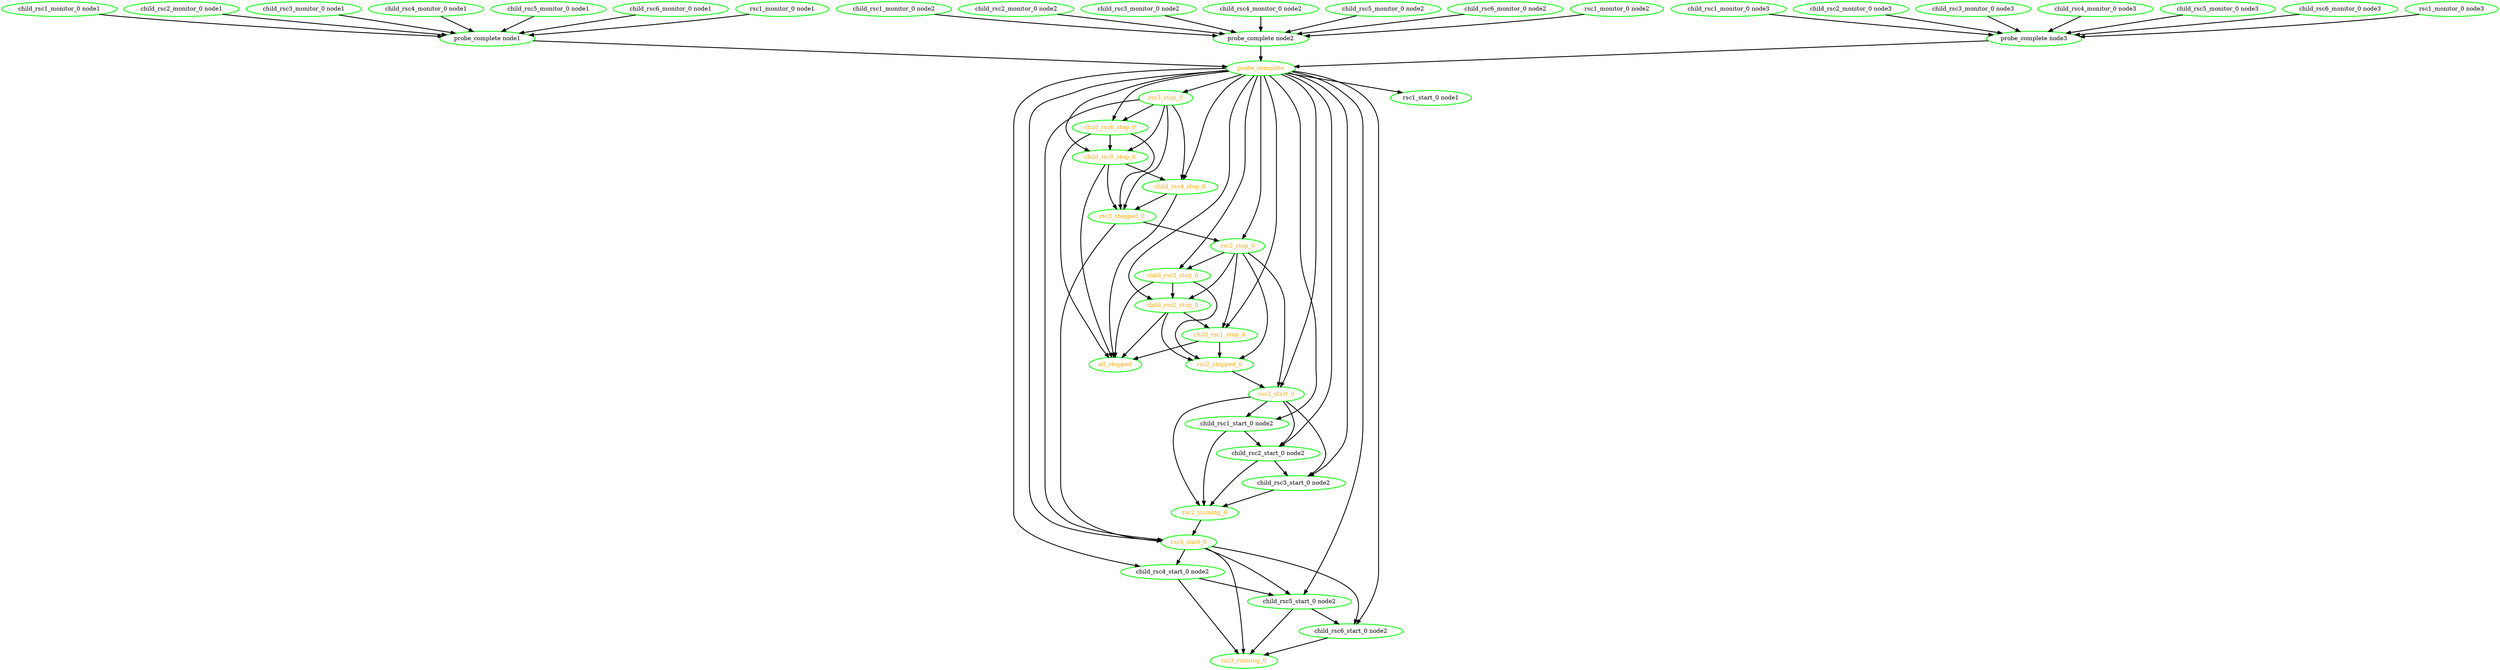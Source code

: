 digraph "g" {
"all_stopped" [ style=bold color="green" fontcolor="orange"  ]
"child_rsc1_monitor_0 node1" -> "probe_complete node1" [ style = bold]
"child_rsc1_monitor_0 node1" [ style=bold color="green" fontcolor="black"  ]
"child_rsc1_monitor_0 node2" -> "probe_complete node2" [ style = bold]
"child_rsc1_monitor_0 node2" [ style=bold color="green" fontcolor="black"  ]
"child_rsc1_monitor_0 node3" -> "probe_complete node3" [ style = bold]
"child_rsc1_monitor_0 node3" [ style=bold color="green" fontcolor="black"  ]
"child_rsc1_start_0 node2" -> "child_rsc2_start_0 node2" [ style = bold]
"child_rsc1_start_0 node2" -> "rsc2_running_0" [ style = bold]
"child_rsc1_start_0 node2" [ style=bold color="green" fontcolor="black"  ]
"child_rsc1_stop_0" -> "all_stopped" [ style = bold]
"child_rsc1_stop_0" -> "rsc2_stopped_0" [ style = bold]
"child_rsc1_stop_0" [ style=bold color="green" fontcolor="orange"  ]
"child_rsc2_monitor_0 node1" -> "probe_complete node1" [ style = bold]
"child_rsc2_monitor_0 node1" [ style=bold color="green" fontcolor="black"  ]
"child_rsc2_monitor_0 node2" -> "probe_complete node2" [ style = bold]
"child_rsc2_monitor_0 node2" [ style=bold color="green" fontcolor="black"  ]
"child_rsc2_monitor_0 node3" -> "probe_complete node3" [ style = bold]
"child_rsc2_monitor_0 node3" [ style=bold color="green" fontcolor="black"  ]
"child_rsc2_start_0 node2" -> "child_rsc3_start_0 node2" [ style = bold]
"child_rsc2_start_0 node2" -> "rsc2_running_0" [ style = bold]
"child_rsc2_start_0 node2" [ style=bold color="green" fontcolor="black"  ]
"child_rsc2_stop_0" -> "all_stopped" [ style = bold]
"child_rsc2_stop_0" -> "child_rsc1_stop_0" [ style = bold]
"child_rsc2_stop_0" -> "rsc2_stopped_0" [ style = bold]
"child_rsc2_stop_0" [ style=bold color="green" fontcolor="orange"  ]
"child_rsc3_monitor_0 node1" -> "probe_complete node1" [ style = bold]
"child_rsc3_monitor_0 node1" [ style=bold color="green" fontcolor="black"  ]
"child_rsc3_monitor_0 node2" -> "probe_complete node2" [ style = bold]
"child_rsc3_monitor_0 node2" [ style=bold color="green" fontcolor="black"  ]
"child_rsc3_monitor_0 node3" -> "probe_complete node3" [ style = bold]
"child_rsc3_monitor_0 node3" [ style=bold color="green" fontcolor="black"  ]
"child_rsc3_start_0 node2" -> "rsc2_running_0" [ style = bold]
"child_rsc3_start_0 node2" [ style=bold color="green" fontcolor="black"  ]
"child_rsc3_stop_0" -> "all_stopped" [ style = bold]
"child_rsc3_stop_0" -> "child_rsc2_stop_0" [ style = bold]
"child_rsc3_stop_0" -> "rsc2_stopped_0" [ style = bold]
"child_rsc3_stop_0" [ style=bold color="green" fontcolor="orange"  ]
"child_rsc4_monitor_0 node1" -> "probe_complete node1" [ style = bold]
"child_rsc4_monitor_0 node1" [ style=bold color="green" fontcolor="black"  ]
"child_rsc4_monitor_0 node2" -> "probe_complete node2" [ style = bold]
"child_rsc4_monitor_0 node2" [ style=bold color="green" fontcolor="black"  ]
"child_rsc4_monitor_0 node3" -> "probe_complete node3" [ style = bold]
"child_rsc4_monitor_0 node3" [ style=bold color="green" fontcolor="black"  ]
"child_rsc4_start_0 node2" -> "child_rsc5_start_0 node2" [ style = bold]
"child_rsc4_start_0 node2" -> "rsc3_running_0" [ style = bold]
"child_rsc4_start_0 node2" [ style=bold color="green" fontcolor="black"  ]
"child_rsc4_stop_0" -> "all_stopped" [ style = bold]
"child_rsc4_stop_0" -> "rsc3_stopped_0" [ style = bold]
"child_rsc4_stop_0" [ style=bold color="green" fontcolor="orange"  ]
"child_rsc5_monitor_0 node1" -> "probe_complete node1" [ style = bold]
"child_rsc5_monitor_0 node1" [ style=bold color="green" fontcolor="black"  ]
"child_rsc5_monitor_0 node2" -> "probe_complete node2" [ style = bold]
"child_rsc5_monitor_0 node2" [ style=bold color="green" fontcolor="black"  ]
"child_rsc5_monitor_0 node3" -> "probe_complete node3" [ style = bold]
"child_rsc5_monitor_0 node3" [ style=bold color="green" fontcolor="black"  ]
"child_rsc5_start_0 node2" -> "child_rsc6_start_0 node2" [ style = bold]
"child_rsc5_start_0 node2" -> "rsc3_running_0" [ style = bold]
"child_rsc5_start_0 node2" [ style=bold color="green" fontcolor="black"  ]
"child_rsc5_stop_0" -> "all_stopped" [ style = bold]
"child_rsc5_stop_0" -> "child_rsc4_stop_0" [ style = bold]
"child_rsc5_stop_0" -> "rsc3_stopped_0" [ style = bold]
"child_rsc5_stop_0" [ style=bold color="green" fontcolor="orange"  ]
"child_rsc6_monitor_0 node1" -> "probe_complete node1" [ style = bold]
"child_rsc6_monitor_0 node1" [ style=bold color="green" fontcolor="black"  ]
"child_rsc6_monitor_0 node2" -> "probe_complete node2" [ style = bold]
"child_rsc6_monitor_0 node2" [ style=bold color="green" fontcolor="black"  ]
"child_rsc6_monitor_0 node3" -> "probe_complete node3" [ style = bold]
"child_rsc6_monitor_0 node3" [ style=bold color="green" fontcolor="black"  ]
"child_rsc6_start_0 node2" -> "rsc3_running_0" [ style = bold]
"child_rsc6_start_0 node2" [ style=bold color="green" fontcolor="black"  ]
"child_rsc6_stop_0" -> "all_stopped" [ style = bold]
"child_rsc6_stop_0" -> "child_rsc5_stop_0" [ style = bold]
"child_rsc6_stop_0" -> "rsc3_stopped_0" [ style = bold]
"child_rsc6_stop_0" [ style=bold color="green" fontcolor="orange"  ]
"probe_complete node1" -> "probe_complete" [ style = bold]
"probe_complete node1" [ style=bold color="green" fontcolor="black"  ]
"probe_complete node2" -> "probe_complete" [ style = bold]
"probe_complete node2" [ style=bold color="green" fontcolor="black"  ]
"probe_complete node3" -> "probe_complete" [ style = bold]
"probe_complete node3" [ style=bold color="green" fontcolor="black"  ]
"probe_complete" -> "child_rsc1_start_0 node2" [ style = bold]
"probe_complete" -> "child_rsc1_stop_0" [ style = bold]
"probe_complete" -> "child_rsc2_start_0 node2" [ style = bold]
"probe_complete" -> "child_rsc2_stop_0" [ style = bold]
"probe_complete" -> "child_rsc3_start_0 node2" [ style = bold]
"probe_complete" -> "child_rsc3_stop_0" [ style = bold]
"probe_complete" -> "child_rsc4_start_0 node2" [ style = bold]
"probe_complete" -> "child_rsc4_stop_0" [ style = bold]
"probe_complete" -> "child_rsc5_start_0 node2" [ style = bold]
"probe_complete" -> "child_rsc5_stop_0" [ style = bold]
"probe_complete" -> "child_rsc6_start_0 node2" [ style = bold]
"probe_complete" -> "child_rsc6_stop_0" [ style = bold]
"probe_complete" -> "rsc1_start_0 node1" [ style = bold]
"probe_complete" -> "rsc2_start_0" [ style = bold]
"probe_complete" -> "rsc2_stop_0" [ style = bold]
"probe_complete" -> "rsc3_start_0" [ style = bold]
"probe_complete" -> "rsc3_stop_0" [ style = bold]
"probe_complete" [ style=bold color="green" fontcolor="orange"  ]
"rsc1_monitor_0 node1" -> "probe_complete node1" [ style = bold]
"rsc1_monitor_0 node1" [ style=bold color="green" fontcolor="black"  ]
"rsc1_monitor_0 node2" -> "probe_complete node2" [ style = bold]
"rsc1_monitor_0 node2" [ style=bold color="green" fontcolor="black"  ]
"rsc1_monitor_0 node3" -> "probe_complete node3" [ style = bold]
"rsc1_monitor_0 node3" [ style=bold color="green" fontcolor="black"  ]
"rsc1_start_0 node1" [ style=bold color="green" fontcolor="black"  ]
"rsc2_running_0" -> "rsc3_start_0" [ style = bold]
"rsc2_running_0" [ style=bold color="green" fontcolor="orange"  ]
"rsc2_start_0" -> "child_rsc1_start_0 node2" [ style = bold]
"rsc2_start_0" -> "child_rsc2_start_0 node2" [ style = bold]
"rsc2_start_0" -> "child_rsc3_start_0 node2" [ style = bold]
"rsc2_start_0" -> "rsc2_running_0" [ style = bold]
"rsc2_start_0" [ style=bold color="green" fontcolor="orange"  ]
"rsc2_stop_0" -> "child_rsc1_stop_0" [ style = bold]
"rsc2_stop_0" -> "child_rsc2_stop_0" [ style = bold]
"rsc2_stop_0" -> "child_rsc3_stop_0" [ style = bold]
"rsc2_stop_0" -> "rsc2_start_0" [ style = bold]
"rsc2_stop_0" -> "rsc2_stopped_0" [ style = bold]
"rsc2_stop_0" [ style=bold color="green" fontcolor="orange"  ]
"rsc2_stopped_0" -> "rsc2_start_0" [ style = bold]
"rsc2_stopped_0" [ style=bold color="green" fontcolor="orange"  ]
"rsc3_running_0" [ style=bold color="green" fontcolor="orange"  ]
"rsc3_start_0" -> "child_rsc4_start_0 node2" [ style = bold]
"rsc3_start_0" -> "child_rsc5_start_0 node2" [ style = bold]
"rsc3_start_0" -> "child_rsc6_start_0 node2" [ style = bold]
"rsc3_start_0" -> "rsc3_running_0" [ style = bold]
"rsc3_start_0" [ style=bold color="green" fontcolor="orange"  ]
"rsc3_stop_0" -> "child_rsc4_stop_0" [ style = bold]
"rsc3_stop_0" -> "child_rsc5_stop_0" [ style = bold]
"rsc3_stop_0" -> "child_rsc6_stop_0" [ style = bold]
"rsc3_stop_0" -> "rsc3_start_0" [ style = bold]
"rsc3_stop_0" -> "rsc3_stopped_0" [ style = bold]
"rsc3_stop_0" [ style=bold color="green" fontcolor="orange"  ]
"rsc3_stopped_0" -> "rsc2_stop_0" [ style = bold]
"rsc3_stopped_0" -> "rsc3_start_0" [ style = bold]
"rsc3_stopped_0" [ style=bold color="green" fontcolor="orange"  ]
}
